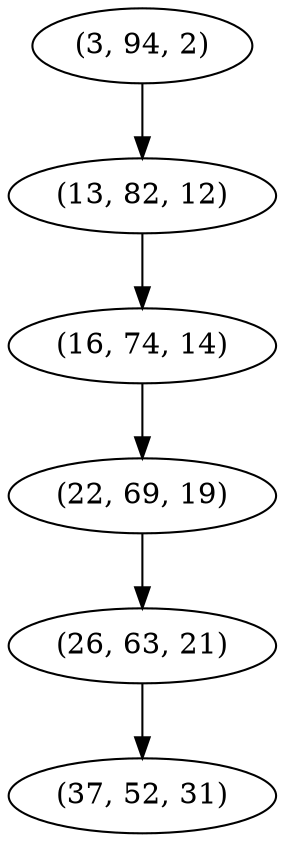 digraph tree {
    "(3, 94, 2)";
    "(13, 82, 12)";
    "(16, 74, 14)";
    "(22, 69, 19)";
    "(26, 63, 21)";
    "(37, 52, 31)";
    "(3, 94, 2)" -> "(13, 82, 12)";
    "(13, 82, 12)" -> "(16, 74, 14)";
    "(16, 74, 14)" -> "(22, 69, 19)";
    "(22, 69, 19)" -> "(26, 63, 21)";
    "(26, 63, 21)" -> "(37, 52, 31)";
}
